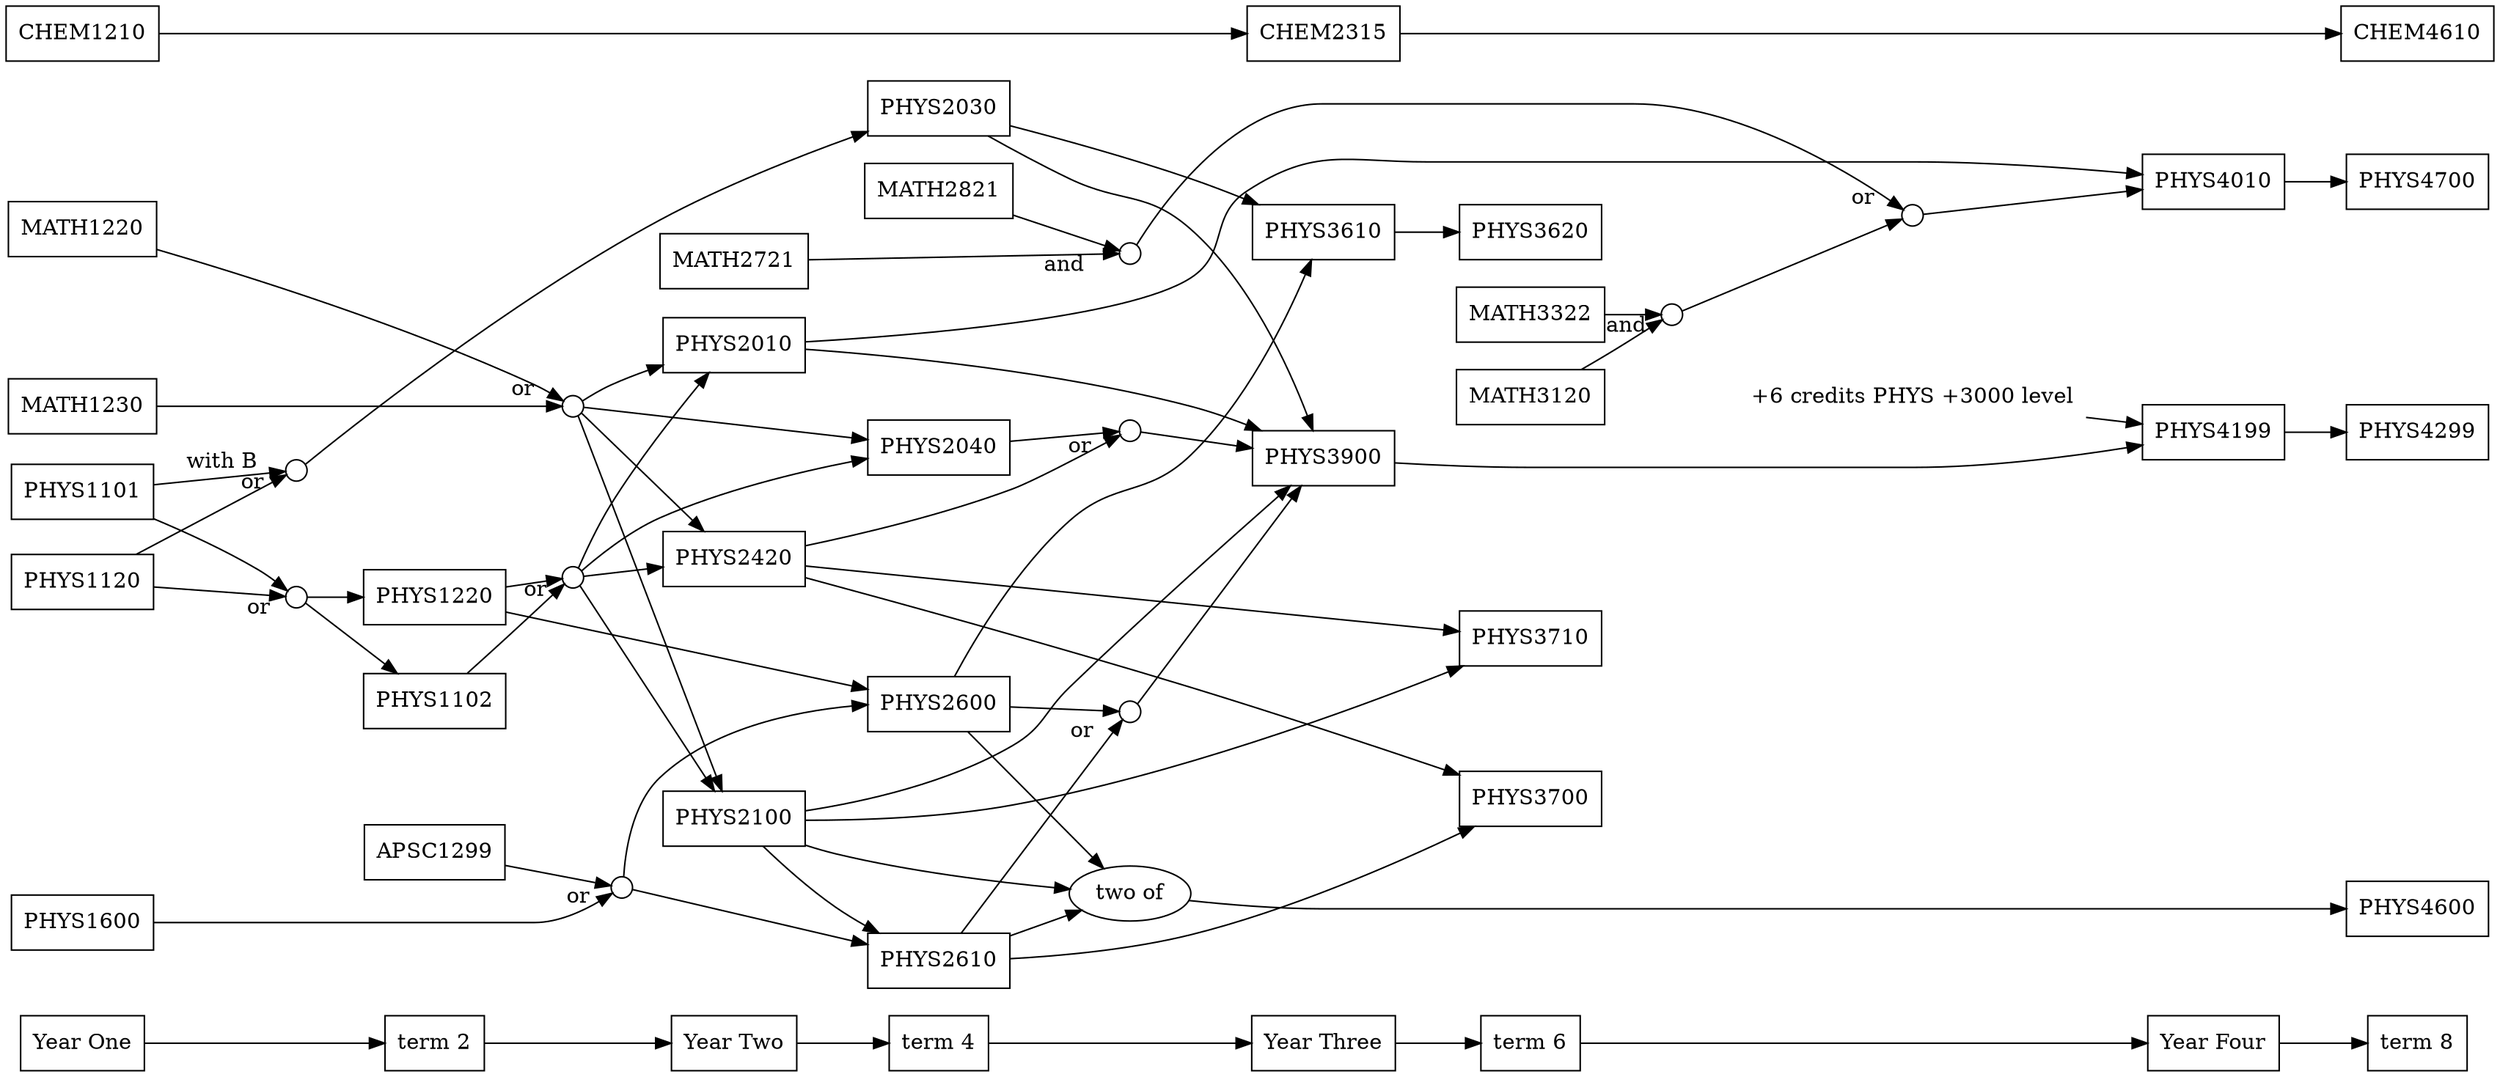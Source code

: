 digraph PMT {
	edge [lblstyle="sloped"];
	rankdir=LR;
    overlap=false;
	node[shape=rect ];

// semester markers
    yearone [label="Year One"];
    y1t2 [label="term 2"];
    yeartwo [label="Year Two"];
    y2t2 [label="term 4"];
    yearthree [label="Year Three"];
    y3t2 [label="term 6"];
    yearfour [label="Year Four"];
    y4t2 [label="term 8"];
    
// Course nodes and alternative "ch" nodes
    PHYS4700;
    PHYS4600;
    PHYS4299;
    PHYS4199;
    PHYS4010; 
    ch4600 [label="two of", shape=oval ]; // Must have two of three 
    
    CHEM4610;
    CHEM2315;
    CHEM1210;
    
    PHYS3900;
    ch3900 [label="+6 credits PHYS +3000 level", shape=none ];
    or1c3900 [label="", shape=circle, height=0.2]; //or
    or2c3900 [label="", shape=circle, height=0.2]; //or
    PHYS3610;
    PHYS3620;
    
    PHYS2010;
    PHYS2030;
    ch2030 [label="", shape=circle, height=0.2]; //or
    PHYS2040;
    PHYS2420;
    PHYS2100;
    ch2100 [ label="", shape=circle, height=0.2]; //or
    PHYS2600;
    PHYS2610;
    PHYS3710;
    PHYS3700;
    
    PHYS1220;
    PHYS1120;
    PHYS1101;
    PHYS1102;
    ch1220 [label="", shape=circle, height=0.2]; //or
    PHYS1600;
    APSC1299;
    ch1299 [label="", shape=circle, height=0.2]; //or
    
    MATH1220;
    MATH1230;
    MATH2721;
    MATH2821;
    MATH3120;
    MATH3322;
    ch4010 [label="", shape=circle, height=0.2]; //or
    both4010 [label="", shape=circle, height=0.2]; //and
    oboth4010 [label="", shape=circle, height=0.2]; //and
    chm2100 [label="", shape=circle, height=0.2]; //or
    
// Dependencies -- edges
    yearone  -> y1t2 -> yeartwo -> y2t2 ->  yearthree -> y3t2  -> yearfour -> y4t2  ;
    PHYS2010 -> PHYS4010 -> PHYS4700   ;
    CHEM1210 -> CHEM2315 -> CHEM4610  ;
    ch4010 -> PHYS4010  ;
    both4010 -> ch4010  [headlabel="or    "];
    MATH2721 -> both4010  [headlabel="and     "];
    MATH2821 -> both4010  ;
    MATH3120 -> oboth4010  ;
    MATH3322 -> oboth4010  [headlabel="and  "];
    oboth4010 -> ch4010  ;
    ch4600 -> PHYS4600  ;
    PHYS2100 -> ch4600  ;
    PHYS2100 -> PHYS3900  ;
    PHYS2600 -> PHYS3610  ;
    PHYS2030 -> PHYS3610  ;
    PHYS3610 -> PHYS3620  ;
    chm2100 -> PHYS2100  ;
    chm2100 -> PHYS2040  ;
    MATH1220 -> chm2100  [headlabel="or    "];
    MATH1230 -> chm2100   ;
    ch2100 -> PHYS2100  ;
    ch2100 -> PHYS2040  ;
    PHYS1102 -> ch2100 ;
    PHYS1220 -> ch2100 [headlabel="or  "]  ;
    PHYS2600 -> ch4600  ;
    PHYS1220 -> PHYS2600  ;
    PHYS1101 -> ch1220  ;
    PHYS1120 -> ch1220  [headlabel="or  "];
    ch1220 -> PHYS1102  ;
    ch1220 -> PHYS1220  ;
    PHYS1600 -> ch1299  ;
    APSC1299 -> ch1299  [headlabel="or   "] ;
    ch1299 -> PHYS2600  ;
    ch1299 -> PHYS2610  ;
    PHYS2100 -> PHYS2610  ;
    PHYS2610 -> ch4600  ;
    PHYS4199 -> PHYS4299  ;
    PHYS3900 -> PHYS4199  ;
    ch3900 -> PHYS4199  ;
    or1c3900 -> PHYS3900  ;
    or2c3900 -> PHYS3900  ;
    PHYS2010 -> PHYS3900  ;
    PHYS2030 -> PHYS3900  ;
    ch2030 -> PHYS2030  ;
    PHYS1120 -> ch2030 ;
    PHYS1101 -> ch2030 [label="with B", headlabel="or   "];
    
    PHYS2040 -> or2c3900  ;
    PHYS2420 -> or2c3900  [headlabel="or    "] ;
    ch2100 -> PHYS2420  ;
    chm2100 -> PHYS2420  ;
    ch2100 -> PHYS2010  ;
    chm2100 -> PHYS2010  ;
    // chm2100 -> PHYS1220   ; actually a Co-requisite
    PHYS2600 -> or1c3900  ;
    PHYS2610 -> or1c3900  [headlabel="or    "] ; 
    PHYS2100 -> PHYS3710  ;
    PHYS2420 -> PHYS3700  ;
    PHYS2610 -> PHYS3700  ;
    PHYS2420 -> PHYS3710  ;
    { rank=same; yearfour, PHYS4010, PHYS4199 };
    { rank=same; yeartwo, PHYS2010, PHYS2420, MATH2721 };
    { rank=same; y2t2, PHYS2030, PHYS2040, MATH2821 };
    { rank=same; y4t2, PHYS4600, PHYS4299, CHEM4610 };
    { rank=same; yearthree, PHYS3900, PHYS3610,  CHEM2315 }; 
    { rank=same; y3t2, PHYS3710, PHYS3700, PHYS3620, MATH3120, MATH3322 };
    { rank=same; yeartwo, PHYS2100};
    { rank=same; y2t2, PHYS2600};
    { rank=same; y2t2, PHYS2610};
    { rank=same; yearone, PHYS1600, PHYS1101, PHYS1120, MATH1220, MATH1230};
    { rank=same; yearone, CHEM1210};
    { rank=same; y1t2, PHYS1220, APSC1299, PHYS1102 };
    
// dot -Tpng pmt.gv -o pmt.png
}
